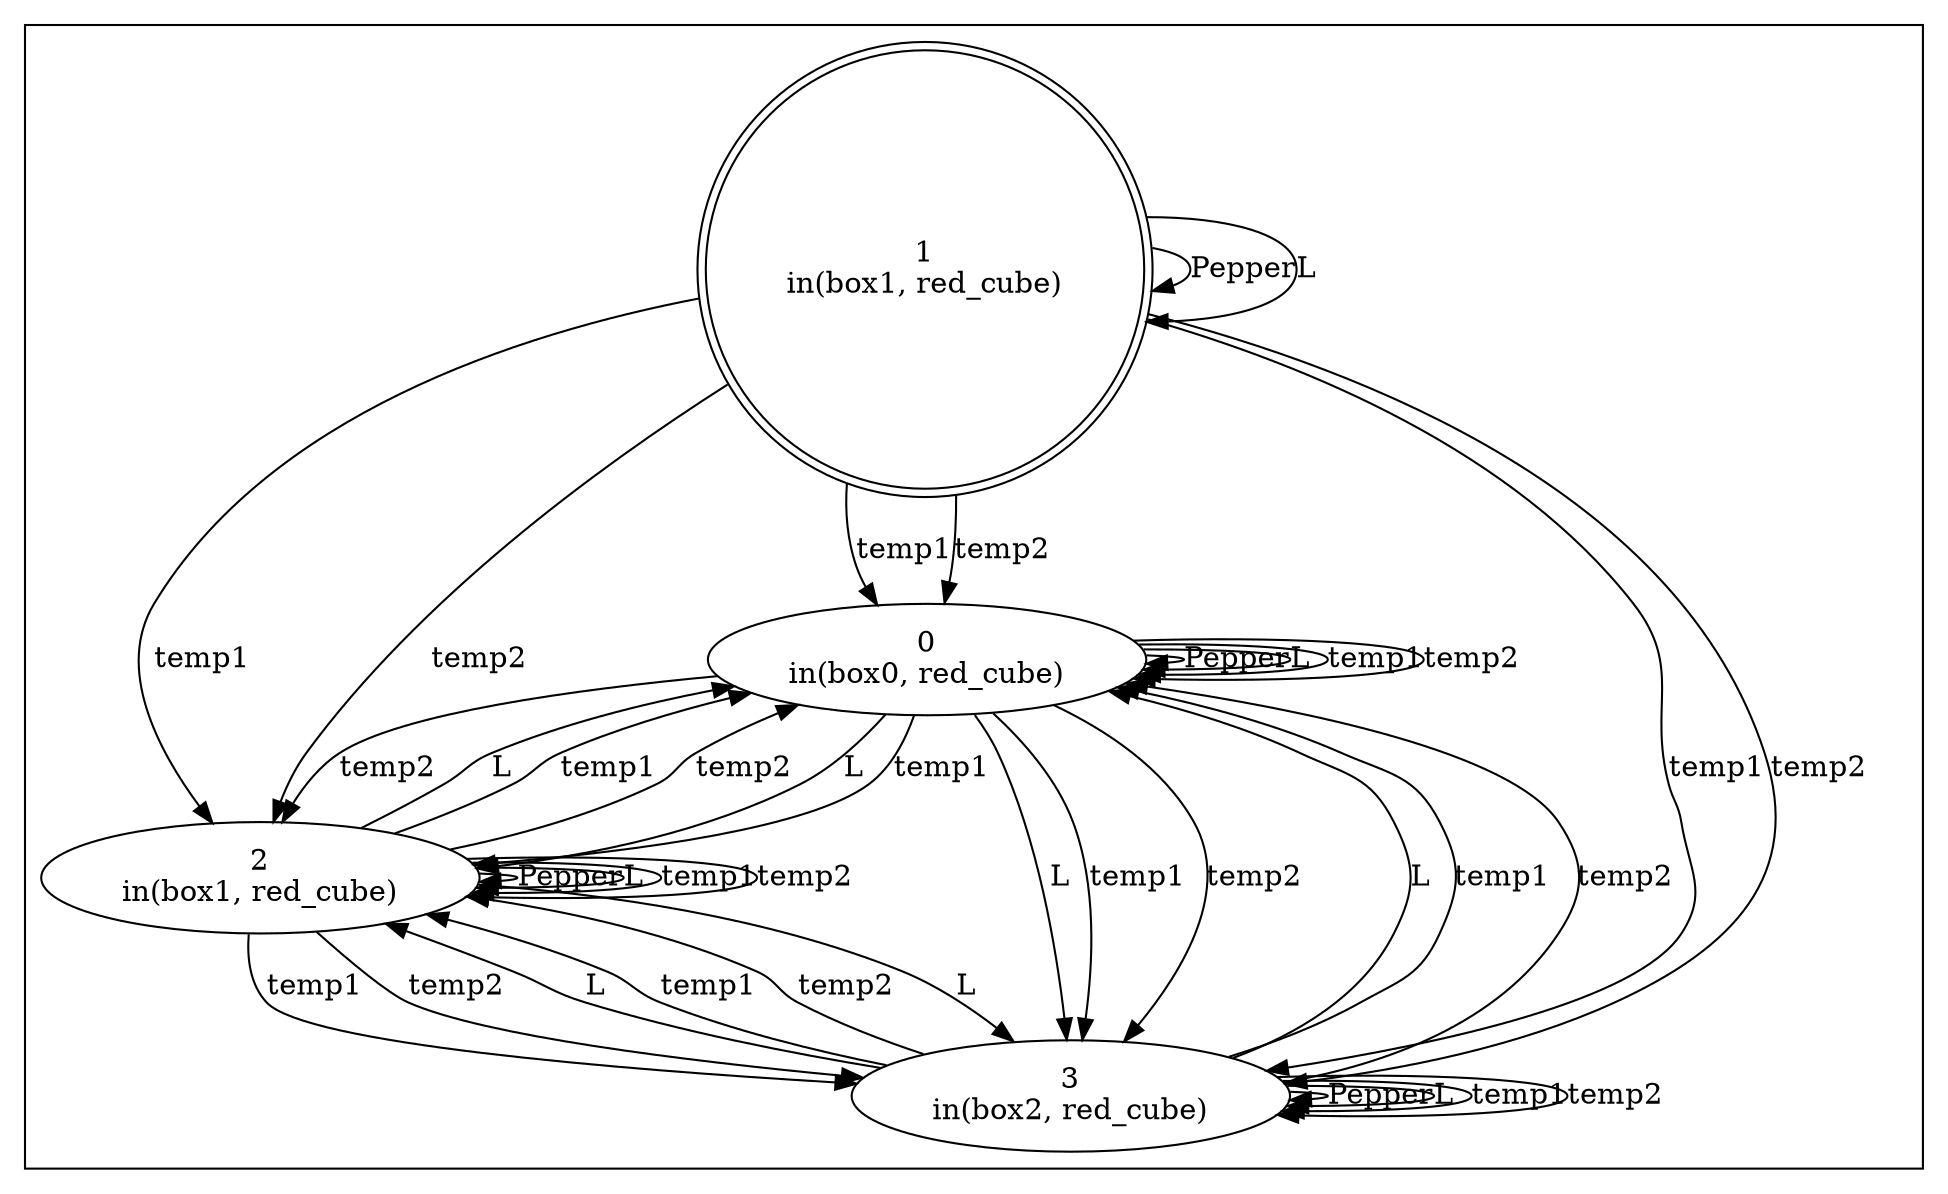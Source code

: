digraph {subgraph cluster_0 {s00 [label="0
in(box0, red_cube)"];
s01 [label="1
in(box1, red_cube)", shape=doublecircle];
s02 [label="2
in(box1, red_cube)"];
s03 [label="3
in(box2, red_cube)"];
s00 -> s00[label="Pepper"];
s01 -> s01[label="Pepper"];
s02 -> s02[label="Pepper"];
s03 -> s03[label="Pepper"];
s00 -> s00[label="L"];
s00 -> s02[label="L"];
s00 -> s03[label="L"];
s01 -> s01[label="L"];
s02 -> s00[label="L"];
s02 -> s02[label="L"];
s02 -> s03[label="L"];
s03 -> s00[label="L"];
s03 -> s02[label="L"];
s03 -> s03[label="L"];
s00 -> s00[label="temp1"];
s00 -> s02[label="temp1"];
s00 -> s03[label="temp1"];
s01 -> s00[label="temp1"];
s01 -> s02[label="temp1"];
s01 -> s03[label="temp1"];
s02 -> s00[label="temp1"];
s02 -> s02[label="temp1"];
s02 -> s03[label="temp1"];
s03 -> s00[label="temp1"];
s03 -> s02[label="temp1"];
s03 -> s03[label="temp1"];
s00 -> s00[label="temp2"];
s00 -> s02[label="temp2"];
s00 -> s03[label="temp2"];
s01 -> s00[label="temp2"];
s01 -> s02[label="temp2"];
s01 -> s03[label="temp2"];
s02 -> s00[label="temp2"];
s02 -> s02[label="temp2"];
s02 -> s03[label="temp2"];
s03 -> s00[label="temp2"];
s03 -> s02[label="temp2"];
s03 -> s03[label="temp2"];
}}